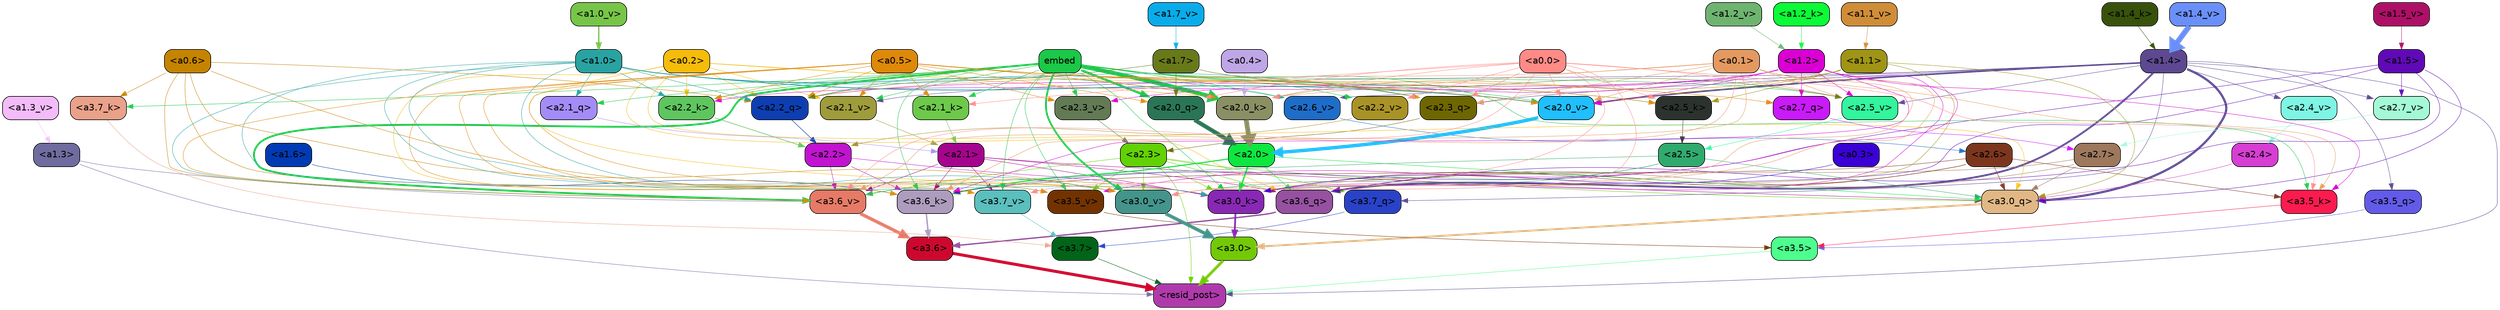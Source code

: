 strict digraph "" {
	graph [bgcolor=transparent,
		layout=dot,
		overlap=false,
		splines=true
	];
	"<a3.7>"	[color=black,
		fillcolor="#016418",
		fontname=Helvetica,
		shape=box,
		style="filled, rounded"];
	"<resid_post>"	[color=black,
		fillcolor="#b03aab",
		fontname=Helvetica,
		shape=box,
		style="filled, rounded"];
	"<a3.7>" -> "<resid_post>"	[color="#016418",
		penwidth=0.6239100098609924];
	"<a3.6>"	[color=black,
		fillcolor="#cd082e",
		fontname=Helvetica,
		shape=box,
		style="filled, rounded"];
	"<a3.6>" -> "<resid_post>"	[color="#cd082e",
		penwidth=4.569062113761902];
	"<a3.5>"	[color=black,
		fillcolor="#4dff8d",
		fontname=Helvetica,
		shape=box,
		style="filled, rounded"];
	"<a3.5>" -> "<resid_post>"	[color="#4dff8d",
		penwidth=0.6];
	"<a3.0>"	[color=black,
		fillcolor="#73c907",
		fontname=Helvetica,
		shape=box,
		style="filled, rounded"];
	"<a3.0>" -> "<resid_post>"	[color="#73c907",
		penwidth=4.283544182777405];
	"<a2.3>"	[color=black,
		fillcolor="#62d204",
		fontname=Helvetica,
		shape=box,
		style="filled, rounded"];
	"<a2.3>" -> "<resid_post>"	[color="#62d204",
		penwidth=0.6];
	"<a3.7_q>"	[color=black,
		fillcolor="#2942c8",
		fontname=Helvetica,
		shape=box,
		style="filled, rounded"];
	"<a2.3>" -> "<a3.7_q>"	[color="#62d204",
		penwidth=0.6];
	"<a3.6_q>"	[color=black,
		fillcolor="#9651a1",
		fontname=Helvetica,
		shape=box,
		style="filled, rounded"];
	"<a2.3>" -> "<a3.6_q>"	[color="#62d204",
		penwidth=0.6];
	"<a3.0_q>"	[color=black,
		fillcolor="#e1b885",
		fontname=Helvetica,
		shape=box,
		style="filled, rounded"];
	"<a2.3>" -> "<a3.0_q>"	[color="#62d204",
		penwidth=0.6];
	"<a3.0_k>"	[color=black,
		fillcolor="#8928b4",
		fontname=Helvetica,
		shape=box,
		style="filled, rounded"];
	"<a2.3>" -> "<a3.0_k>"	[color="#62d204",
		penwidth=0.6];
	"<a3.6_v>"	[color=black,
		fillcolor="#e67a67",
		fontname=Helvetica,
		shape=box,
		style="filled, rounded"];
	"<a2.3>" -> "<a3.6_v>"	[color="#62d204",
		penwidth=0.6];
	"<a3.5_v>"	[color=black,
		fillcolor="#723301",
		fontname=Helvetica,
		shape=box,
		style="filled, rounded"];
	"<a2.3>" -> "<a3.5_v>"	[color="#62d204",
		penwidth=0.6];
	"<a3.0_v>"	[color=black,
		fillcolor="#44948b",
		fontname=Helvetica,
		shape=box,
		style="filled, rounded"];
	"<a2.3>" -> "<a3.0_v>"	[color="#62d204",
		penwidth=0.6];
	"<a1.4>"	[color=black,
		fillcolor="#5d4991",
		fontname=Helvetica,
		shape=box,
		style="filled, rounded"];
	"<a1.4>" -> "<resid_post>"	[color="#5d4991",
		penwidth=0.6];
	"<a1.4>" -> "<a3.7_q>"	[color="#5d4991",
		penwidth=0.6];
	"<a1.4>" -> "<a3.6_q>"	[color="#5d4991",
		penwidth=2.7934007048606873];
	"<a3.5_q>"	[color=black,
		fillcolor="#625bea",
		fontname=Helvetica,
		shape=box,
		style="filled, rounded"];
	"<a1.4>" -> "<a3.5_q>"	[color="#5d4991",
		penwidth=0.6];
	"<a1.4>" -> "<a3.0_q>"	[color="#5d4991",
		penwidth=3.340754985809326];
	"<a2.3_q>"	[color=black,
		fillcolor="#6e6701",
		fontname=Helvetica,
		shape=box,
		style="filled, rounded"];
	"<a1.4>" -> "<a2.3_q>"	[color="#5d4991",
		penwidth=0.6];
	"<a2.7_v>"	[color=black,
		fillcolor="#a3f9d6",
		fontname=Helvetica,
		shape=box,
		style="filled, rounded"];
	"<a1.4>" -> "<a2.7_v>"	[color="#5d4991",
		penwidth=0.6];
	"<a2.6_v>"	[color=black,
		fillcolor="#1e6dc9",
		fontname=Helvetica,
		shape=box,
		style="filled, rounded"];
	"<a1.4>" -> "<a2.6_v>"	[color="#5d4991",
		penwidth=0.6];
	"<a2.5_v>"	[color=black,
		fillcolor="#33f59e",
		fontname=Helvetica,
		shape=box,
		style="filled, rounded"];
	"<a1.4>" -> "<a2.5_v>"	[color="#5d4991",
		penwidth=0.6];
	"<a2.4_v>"	[color=black,
		fillcolor="#7ef5e4",
		fontname=Helvetica,
		shape=box,
		style="filled, rounded"];
	"<a1.4>" -> "<a2.4_v>"	[color="#5d4991",
		penwidth=0.6];
	"<a2.1_v>"	[color=black,
		fillcolor="#9f9c3b",
		fontname=Helvetica,
		shape=box,
		style="filled, rounded"];
	"<a1.4>" -> "<a2.1_v>"	[color="#5d4991",
		penwidth=0.6];
	"<a2.0_v>"	[color=black,
		fillcolor="#20bffd",
		fontname=Helvetica,
		shape=box,
		style="filled, rounded"];
	"<a1.4>" -> "<a2.0_v>"	[color="#5d4991",
		penwidth=2.268759250640869];
	"<a1.3>"	[color=black,
		fillcolor="#706c9f",
		fontname=Helvetica,
		shape=box,
		style="filled, rounded"];
	"<a1.3>" -> "<resid_post>"	[color="#706c9f",
		penwidth=0.6];
	"<a1.3>" -> "<a3.6_v>"	[color="#706c9f",
		penwidth=0.6];
	"<a3.7_q>" -> "<a3.7>"	[color="#2942c8",
		penwidth=0.6];
	"<a3.6_q>" -> "<a3.6>"	[color="#9651a1",
		penwidth=2.0347584784030914];
	"<a3.5_q>" -> "<a3.5>"	[color="#625bea",
		penwidth=0.6];
	"<a3.0_q>" -> "<a3.0>"	[color="#e1b885",
		penwidth=2.8635367155075073];
	"<a3.7_k>"	[color=black,
		fillcolor="#eaa189",
		fontname=Helvetica,
		shape=box,
		style="filled, rounded"];
	"<a3.7_k>" -> "<a3.7>"	[color="#eaa189",
		penwidth=0.6];
	"<a3.6_k>"	[color=black,
		fillcolor="#ae9cbe",
		fontname=Helvetica,
		shape=box,
		style="filled, rounded"];
	"<a3.6_k>" -> "<a3.6>"	[color="#ae9cbe",
		penwidth=2.1760786175727844];
	"<a3.5_k>"	[color=black,
		fillcolor="#fb1b4f",
		fontname=Helvetica,
		shape=box,
		style="filled, rounded"];
	"<a3.5_k>" -> "<a3.5>"	[color="#fb1b4f",
		penwidth=0.6];
	"<a3.0_k>" -> "<a3.0>"	[color="#8928b4",
		penwidth=2.632905662059784];
	"<a3.7_v>"	[color=black,
		fillcolor="#5bbfbd",
		fontname=Helvetica,
		shape=box,
		style="filled, rounded"];
	"<a3.7_v>" -> "<a3.7>"	[color="#5bbfbd",
		penwidth=0.6];
	"<a3.6_v>" -> "<a3.6>"	[color="#e67a67",
		penwidth=4.981305837631226];
	"<a3.5_v>" -> "<a3.5>"	[color="#723301",
		penwidth=0.6];
	"<a3.0_v>" -> "<a3.0>"	[color="#44948b",
		penwidth=5.168330669403076];
	"<a2.7>"	[color=black,
		fillcolor="#9d785d",
		fontname=Helvetica,
		shape=box,
		style="filled, rounded"];
	"<a2.7>" -> "<a3.6_q>"	[color="#9d785d",
		penwidth=0.6];
	"<a2.7>" -> "<a3.0_q>"	[color="#9d785d",
		penwidth=0.6];
	"<a2.7>" -> "<a3.0_k>"	[color="#9d785d",
		penwidth=0.6];
	"<a2.6>"	[color=black,
		fillcolor="#7d361e",
		fontname=Helvetica,
		shape=box,
		style="filled, rounded"];
	"<a2.6>" -> "<a3.6_q>"	[color="#7d361e",
		penwidth=0.6];
	"<a2.6>" -> "<a3.0_q>"	[color="#7d361e",
		penwidth=0.6];
	"<a2.6>" -> "<a3.6_k>"	[color="#7d361e",
		penwidth=0.6];
	"<a2.6>" -> "<a3.5_k>"	[color="#7d361e",
		penwidth=0.6];
	"<a2.6>" -> "<a3.0_k>"	[color="#7d361e",
		penwidth=0.6];
	"<a2.1>"	[color=black,
		fillcolor="#a5058e",
		fontname=Helvetica,
		shape=box,
		style="filled, rounded"];
	"<a2.1>" -> "<a3.6_q>"	[color="#a5058e",
		penwidth=0.6];
	"<a2.1>" -> "<a3.0_q>"	[color="#a5058e",
		penwidth=0.6];
	"<a2.1>" -> "<a3.6_k>"	[color="#a5058e",
		penwidth=0.6];
	"<a2.1>" -> "<a3.0_k>"	[color="#a5058e",
		penwidth=0.6];
	"<a2.1>" -> "<a3.7_v>"	[color="#a5058e",
		penwidth=0.6];
	"<a2.1>" -> "<a3.6_v>"	[color="#a5058e",
		penwidth=0.6];
	"<a2.0>"	[color=black,
		fillcolor="#0de740",
		fontname=Helvetica,
		shape=box,
		style="filled, rounded"];
	"<a2.0>" -> "<a3.6_q>"	[color="#0de740",
		penwidth=0.6];
	"<a2.0>" -> "<a3.0_q>"	[color="#0de740",
		penwidth=0.6];
	"<a2.0>" -> "<a3.6_k>"	[color="#0de740",
		penwidth=1.6382827460765839];
	"<a2.0>" -> "<a3.0_k>"	[color="#0de740",
		penwidth=2.161143198609352];
	"<a1.5>"	[color=black,
		fillcolor="#6009b7",
		fontname=Helvetica,
		shape=box,
		style="filled, rounded"];
	"<a1.5>" -> "<a3.6_q>"	[color="#6009b7",
		penwidth=0.6];
	"<a1.5>" -> "<a3.0_q>"	[color="#6009b7",
		penwidth=0.6];
	"<a1.5>" -> "<a3.6_k>"	[color="#6009b7",
		penwidth=0.6];
	"<a1.5>" -> "<a3.0_k>"	[color="#6009b7",
		penwidth=0.6];
	"<a1.5>" -> "<a2.7_v>"	[color="#6009b7",
		penwidth=0.6];
	"<a0.2>"	[color=black,
		fillcolor="#f5bc0b",
		fontname=Helvetica,
		shape=box,
		style="filled, rounded"];
	"<a0.2>" -> "<a3.6_q>"	[color="#f5bc0b",
		penwidth=0.6];
	"<a0.2>" -> "<a3.0_q>"	[color="#f5bc0b",
		penwidth=0.6];
	"<a0.2>" -> "<a3.6_k>"	[color="#f5bc0b",
		penwidth=0.6];
	"<a0.2>" -> "<a3.0_k>"	[color="#f5bc0b",
		penwidth=0.6];
	"<a2.2_q>"	[color=black,
		fillcolor="#0d3fb3",
		fontname=Helvetica,
		shape=box,
		style="filled, rounded"];
	"<a0.2>" -> "<a2.2_q>"	[color="#f5bc0b",
		penwidth=0.6];
	"<a2.2_k>"	[color=black,
		fillcolor="#5fc65f",
		fontname=Helvetica,
		shape=box,
		style="filled, rounded"];
	"<a0.2>" -> "<a2.2_k>"	[color="#f5bc0b",
		penwidth=0.6];
	"<a2.0_k>"	[color=black,
		fillcolor="#8b8f64",
		fontname=Helvetica,
		shape=box,
		style="filled, rounded"];
	"<a0.2>" -> "<a2.0_k>"	[color="#f5bc0b",
		penwidth=0.6];
	"<a0.2>" -> "<a2.1_v>"	[color="#f5bc0b",
		penwidth=0.6];
	"<a0.2>" -> "<a2.0_v>"	[color="#f5bc0b",
		penwidth=0.6];
	"<a2.5>"	[color=black,
		fillcolor="#30ab6d",
		fontname=Helvetica,
		shape=box,
		style="filled, rounded"];
	"<a2.5>" -> "<a3.0_q>"	[color="#30ab6d",
		penwidth=0.6];
	"<a2.5>" -> "<a3.0_k>"	[color="#30ab6d",
		penwidth=0.6];
	"<a2.5>" -> "<a3.6_v>"	[color="#30ab6d",
		penwidth=0.6];
	"<a2.5>" -> "<a3.0_v>"	[color="#30ab6d",
		penwidth=0.6];
	"<a2.4>"	[color=black,
		fillcolor="#d73ed3",
		fontname=Helvetica,
		shape=box,
		style="filled, rounded"];
	"<a2.4>" -> "<a3.0_q>"	[color="#d73ed3",
		penwidth=0.6];
	"<a1.1>"	[color=black,
		fillcolor="#9f9415",
		fontname=Helvetica,
		shape=box,
		style="filled, rounded"];
	"<a1.1>" -> "<a3.0_q>"	[color="#9f9415",
		penwidth=0.6];
	"<a1.1>" -> "<a3.0_k>"	[color="#9f9415",
		penwidth=0.6];
	"<a2.5_k>"	[color=black,
		fillcolor="#2c332f",
		fontname=Helvetica,
		shape=box,
		style="filled, rounded"];
	"<a1.1>" -> "<a2.5_k>"	[color="#9f9415",
		penwidth=0.6];
	"<a1.1>" -> "<a2.0_k>"	[color="#9f9415",
		penwidth=0.6];
	"<a1.1>" -> "<a2.0_v>"	[color="#9f9415",
		penwidth=0.6];
	"<a0.6>"	[color=black,
		fillcolor="#c58400",
		fontname=Helvetica,
		shape=box,
		style="filled, rounded"];
	"<a0.6>" -> "<a3.7_k>"	[color="#c58400",
		penwidth=0.6];
	"<a0.6>" -> "<a3.6_k>"	[color="#c58400",
		penwidth=0.6];
	"<a0.6>" -> "<a3.0_k>"	[color="#c58400",
		penwidth=0.6];
	"<a0.6>" -> "<a3.6_v>"	[color="#c58400",
		penwidth=0.6];
	"<a0.6>" -> "<a3.0_v>"	[color="#c58400",
		penwidth=0.6];
	"<a0.6>" -> "<a2.2_q>"	[color="#c58400",
		penwidth=0.6];
	embed	[color=black,
		fillcolor="#1bc848",
		fontname=Helvetica,
		shape=box,
		style="filled, rounded"];
	embed -> "<a3.7_k>"	[color="#1bc848",
		penwidth=0.6];
	embed -> "<a3.6_k>"	[color="#1bc848",
		penwidth=0.6];
	embed -> "<a3.5_k>"	[color="#1bc848",
		penwidth=0.6];
	embed -> "<a3.0_k>"	[color="#1bc848",
		penwidth=0.6];
	embed -> "<a3.7_v>"	[color="#1bc848",
		penwidth=0.6];
	embed -> "<a3.6_v>"	[color="#1bc848",
		penwidth=2.7825746536254883];
	embed -> "<a3.5_v>"	[color="#1bc848",
		penwidth=0.6];
	embed -> "<a3.0_v>"	[color="#1bc848",
		penwidth=2.6950180530548096];
	embed -> "<a2.3_q>"	[color="#1bc848",
		penwidth=0.6];
	embed -> "<a2.2_q>"	[color="#1bc848",
		penwidth=0.6];
	"<a2.1_q>"	[color=black,
		fillcolor="#a48cf8",
		fontname=Helvetica,
		shape=box,
		style="filled, rounded"];
	embed -> "<a2.1_q>"	[color="#1bc848",
		penwidth=0.6];
	"<a2.0_q>"	[color=black,
		fillcolor="#2b7557",
		fontname=Helvetica,
		shape=box,
		style="filled, rounded"];
	embed -> "<a2.0_q>"	[color="#1bc848",
		penwidth=3.305941343307495];
	embed -> "<a2.5_k>"	[color="#1bc848",
		penwidth=0.6];
	embed -> "<a2.2_k>"	[color="#1bc848",
		penwidth=0.6698317527770996];
	"<a2.1_k>"	[color=black,
		fillcolor="#6dc94a",
		fontname=Helvetica,
		shape=box,
		style="filled, rounded"];
	embed -> "<a2.1_k>"	[color="#1bc848",
		penwidth=0.6];
	embed -> "<a2.0_k>"	[color="#1bc848",
		penwidth=6.12570995092392];
	embed -> "<a2.6_v>"	[color="#1bc848",
		penwidth=0.6];
	embed -> "<a2.5_v>"	[color="#1bc848",
		penwidth=0.6];
	"<a2.3_v>"	[color=black,
		fillcolor="#637b54",
		fontname=Helvetica,
		shape=box,
		style="filled, rounded"];
	embed -> "<a2.3_v>"	[color="#1bc848",
		penwidth=0.6];
	"<a2.2_v>"	[color=black,
		fillcolor="#aa9326",
		fontname=Helvetica,
		shape=box,
		style="filled, rounded"];
	embed -> "<a2.2_v>"	[color="#1bc848",
		penwidth=0.6];
	embed -> "<a2.1_v>"	[color="#1bc848",
		penwidth=0.6];
	embed -> "<a2.0_v>"	[color="#1bc848",
		penwidth=0.6];
	"<a2.2>"	[color=black,
		fillcolor="#c113d0",
		fontname=Helvetica,
		shape=box,
		style="filled, rounded"];
	"<a2.2>" -> "<a3.6_k>"	[color="#c113d0",
		penwidth=0.6];
	"<a2.2>" -> "<a3.0_k>"	[color="#c113d0",
		penwidth=0.6];
	"<a2.2>" -> "<a3.6_v>"	[color="#c113d0",
		penwidth=0.6];
	"<a1.6>"	[color=black,
		fillcolor="#013bb3",
		fontname=Helvetica,
		shape=box,
		style="filled, rounded"];
	"<a1.6>" -> "<a3.6_k>"	[color="#013bb3",
		penwidth=0.6];
	"<a1.2>"	[color=black,
		fillcolor="#da00d3",
		fontname=Helvetica,
		shape=box,
		style="filled, rounded"];
	"<a1.2>" -> "<a3.6_k>"	[color="#da00d3",
		penwidth=0.6];
	"<a1.2>" -> "<a3.5_k>"	[color="#da00d3",
		penwidth=0.6];
	"<a1.2>" -> "<a3.0_k>"	[color="#da00d3",
		penwidth=0.6];
	"<a1.2>" -> "<a3.5_v>"	[color="#da00d3",
		penwidth=0.6];
	"<a2.7_q>"	[color=black,
		fillcolor="#ca1af9",
		fontname=Helvetica,
		shape=box,
		style="filled, rounded"];
	"<a1.2>" -> "<a2.7_q>"	[color="#da00d3",
		penwidth=0.6];
	"<a1.2>" -> "<a2.2_q>"	[color="#da00d3",
		penwidth=0.6];
	"<a1.2>" -> "<a2.2_k>"	[color="#da00d3",
		penwidth=0.6];
	"<a1.2>" -> "<a2.5_v>"	[color="#da00d3",
		penwidth=0.6];
	"<a1.2>" -> "<a2.3_v>"	[color="#da00d3",
		penwidth=0.6];
	"<a1.2>" -> "<a2.0_v>"	[color="#da00d3",
		penwidth=0.6];
	"<a1.0>"	[color=black,
		fillcolor="#29a3a2",
		fontname=Helvetica,
		shape=box,
		style="filled, rounded"];
	"<a1.0>" -> "<a3.6_k>"	[color="#29a3a2",
		penwidth=0.6];
	"<a1.0>" -> "<a3.0_k>"	[color="#29a3a2",
		penwidth=0.6];
	"<a1.0>" -> "<a3.6_v>"	[color="#29a3a2",
		penwidth=0.6];
	"<a1.0>" -> "<a3.5_v>"	[color="#29a3a2",
		penwidth=0.6];
	"<a1.0>" -> "<a3.0_v>"	[color="#29a3a2",
		penwidth=0.6];
	"<a1.0>" -> "<a2.3_q>"	[color="#29a3a2",
		penwidth=0.6];
	"<a1.0>" -> "<a2.2_q>"	[color="#29a3a2",
		penwidth=0.6];
	"<a1.0>" -> "<a2.1_q>"	[color="#29a3a2",
		penwidth=0.6];
	"<a1.0>" -> "<a2.2_k>"	[color="#29a3a2",
		penwidth=0.6];
	"<a1.0>" -> "<a2.0_k>"	[color="#29a3a2",
		penwidth=0.6];
	"<a1.0>" -> "<a2.6_v>"	[color="#29a3a2",
		penwidth=0.6];
	"<a1.0>" -> "<a2.0_v>"	[color="#29a3a2",
		penwidth=1.2213096618652344];
	"<a0.5>"	[color=black,
		fillcolor="#de8909",
		fontname=Helvetica,
		shape=box,
		style="filled, rounded"];
	"<a0.5>" -> "<a3.6_k>"	[color="#de8909",
		penwidth=0.6];
	"<a0.5>" -> "<a3.7_v>"	[color="#de8909",
		penwidth=0.6];
	"<a0.5>" -> "<a3.6_v>"	[color="#de8909",
		penwidth=0.6];
	"<a0.5>" -> "<a3.5_v>"	[color="#de8909",
		penwidth=0.6];
	"<a0.5>" -> "<a3.0_v>"	[color="#de8909",
		penwidth=0.6];
	"<a0.5>" -> "<a2.7_q>"	[color="#de8909",
		penwidth=0.6];
	"<a0.5>" -> "<a2.3_q>"	[color="#de8909",
		penwidth=0.6];
	"<a0.5>" -> "<a2.2_q>"	[color="#de8909",
		penwidth=0.6];
	"<a0.5>" -> "<a2.0_q>"	[color="#de8909",
		penwidth=0.6];
	"<a0.5>" -> "<a2.5_k>"	[color="#de8909",
		penwidth=0.6];
	"<a0.5>" -> "<a2.2_k>"	[color="#de8909",
		penwidth=0.6];
	"<a0.5>" -> "<a2.1_k>"	[color="#de8909",
		penwidth=0.6];
	"<a0.5>" -> "<a2.0_k>"	[color="#de8909",
		penwidth=0.6900839805603027];
	"<a0.5>" -> "<a2.3_v>"	[color="#de8909",
		penwidth=0.6];
	"<a0.5>" -> "<a2.1_v>"	[color="#de8909",
		penwidth=0.6];
	"<a0.5>" -> "<a2.0_v>"	[color="#de8909",
		penwidth=0.6];
	"<a0.1>"	[color=black,
		fillcolor="#e49960",
		fontname=Helvetica,
		shape=box,
		style="filled, rounded"];
	"<a0.1>" -> "<a3.6_k>"	[color="#e49960",
		penwidth=0.6];
	"<a0.1>" -> "<a3.5_k>"	[color="#e49960",
		penwidth=0.6];
	"<a0.1>" -> "<a3.0_k>"	[color="#e49960",
		penwidth=0.6];
	"<a0.1>" -> "<a3.6_v>"	[color="#e49960",
		penwidth=0.6];
	"<a0.1>" -> "<a3.0_v>"	[color="#e49960",
		penwidth=0.6];
	"<a0.1>" -> "<a2.3_q>"	[color="#e49960",
		penwidth=0.6];
	"<a0.1>" -> "<a2.2_q>"	[color="#e49960",
		penwidth=0.6];
	"<a0.1>" -> "<a2.0_k>"	[color="#e49960",
		penwidth=0.6];
	"<a0.1>" -> "<a2.5_v>"	[color="#e49960",
		penwidth=0.6];
	"<a0.1>" -> "<a2.0_v>"	[color="#e49960",
		penwidth=0.6];
	"<a0.0>"	[color=black,
		fillcolor="#ff8a86",
		fontname=Helvetica,
		shape=box,
		style="filled, rounded"];
	"<a0.0>" -> "<a3.5_k>"	[color="#ff8a86",
		penwidth=0.6];
	"<a0.0>" -> "<a3.7_v>"	[color="#ff8a86",
		penwidth=0.6];
	"<a0.0>" -> "<a3.6_v>"	[color="#ff8a86",
		penwidth=0.6];
	"<a0.0>" -> "<a3.0_v>"	[color="#ff8a86",
		penwidth=0.6];
	"<a0.0>" -> "<a2.3_q>"	[color="#ff8a86",
		penwidth=0.6];
	"<a0.0>" -> "<a2.0_q>"	[color="#ff8a86",
		penwidth=0.6];
	"<a0.0>" -> "<a2.5_k>"	[color="#ff8a86",
		penwidth=0.6];
	"<a0.0>" -> "<a2.1_k>"	[color="#ff8a86",
		penwidth=0.6];
	"<a0.0>" -> "<a2.0_k>"	[color="#ff8a86",
		penwidth=0.6];
	"<a0.0>" -> "<a2.5_v>"	[color="#ff8a86",
		penwidth=0.6];
	"<a0.0>" -> "<a2.2_v>"	[color="#ff8a86",
		penwidth=0.6];
	"<a0.0>" -> "<a2.0_v>"	[color="#ff8a86",
		penwidth=0.6];
	"<a0.3>"	[color=black,
		fillcolor="#3a02d5",
		fontname=Helvetica,
		shape=box,
		style="filled, rounded"];
	"<a0.3>" -> "<a3.0_k>"	[color="#3a02d5",
		penwidth=0.6];
	"<a2.7_q>" -> "<a2.7>"	[color="#ca1af9",
		penwidth=0.6];
	"<a2.3_q>" -> "<a2.3>"	[color="#6e6701",
		penwidth=0.6];
	"<a2.2_q>" -> "<a2.2>"	[color="#0d3fb3",
		penwidth=0.7553567886352539];
	"<a2.1_q>" -> "<a2.1>"	[color="#a48cf8",
		penwidth=0.6];
	"<a2.0_q>" -> "<a2.0>"	[color="#2b7557",
		penwidth=6.256794691085815];
	"<a2.5_k>" -> "<a2.5>"	[color="#2c332f",
		penwidth=0.6];
	"<a2.2_k>" -> "<a2.2>"	[color="#5fc65f",
		penwidth=0.8854708671569824];
	"<a2.1_k>" -> "<a2.1>"	[color="#6dc94a",
		penwidth=0.6];
	"<a2.0_k>" -> "<a2.0>"	[color="#8b8f64",
		penwidth=7.231504917144775];
	"<a2.7_v>" -> "<a2.7>"	[color="#a3f9d6",
		penwidth=0.6];
	"<a2.6_v>" -> "<a2.6>"	[color="#1e6dc9",
		penwidth=0.6];
	"<a2.5_v>" -> "<a2.5>"	[color="#33f59e",
		penwidth=0.6];
	"<a2.4_v>" -> "<a2.4>"	[color="#7ef5e4",
		penwidth=0.6];
	"<a2.3_v>" -> "<a2.3>"	[color="#637b54",
		penwidth=0.6];
	"<a2.2_v>" -> "<a2.2>"	[color="#aa9326",
		penwidth=0.6];
	"<a2.1_v>" -> "<a2.1>"	[color="#9f9c3b",
		penwidth=0.6];
	"<a2.0_v>" -> "<a2.0>"	[color="#20bffd",
		penwidth=5.231471925973892];
	"<a1.7>"	[color=black,
		fillcolor="#68791a",
		fontname=Helvetica,
		shape=box,
		style="filled, rounded"];
	"<a1.7>" -> "<a2.2_q>"	[color="#68791a",
		penwidth=0.6];
	"<a1.7>" -> "<a2.0_q>"	[color="#68791a",
		penwidth=0.6];
	"<a1.7>" -> "<a2.5_v>"	[color="#68791a",
		penwidth=0.6];
	"<a0.4>"	[color=black,
		fillcolor="#bfa6e6",
		fontname=Helvetica,
		shape=box,
		style="filled, rounded"];
	"<a0.4>" -> "<a2.0_k>"	[color="#bfa6e6",
		penwidth=0.6];
	"<a1.4_k>"	[color=black,
		fillcolor="#38510b",
		fontname=Helvetica,
		shape=box,
		style="filled, rounded"];
	"<a1.4_k>" -> "<a1.4>"	[color="#38510b",
		penwidth=0.6];
	"<a1.2_k>"	[color=black,
		fillcolor="#0cfa37",
		fontname=Helvetica,
		shape=box,
		style="filled, rounded"];
	"<a1.2_k>" -> "<a1.2>"	[color="#0cfa37",
		penwidth=0.6];
	"<a1.7_v>"	[color=black,
		fillcolor="#09acea",
		fontname=Helvetica,
		shape=box,
		style="filled, rounded"];
	"<a1.7_v>" -> "<a1.7>"	[color="#09acea",
		penwidth=0.6];
	"<a1.5_v>"	[color=black,
		fillcolor="#ad1066",
		fontname=Helvetica,
		shape=box,
		style="filled, rounded"];
	"<a1.5_v>" -> "<a1.5>"	[color="#ad1066",
		penwidth=0.6];
	"<a1.4_v>"	[color=black,
		fillcolor="#6a8ff9",
		fontname=Helvetica,
		shape=box,
		style="filled, rounded"];
	"<a1.4_v>" -> "<a1.4>"	[color="#6a8ff9",
		penwidth=8.36684274673462];
	"<a1.3_v>"	[color=black,
		fillcolor="#f4bbf9",
		fontname=Helvetica,
		shape=box,
		style="filled, rounded"];
	"<a1.3_v>" -> "<a1.3>"	[color="#f4bbf9",
		penwidth=0.6];
	"<a1.2_v>"	[color=black,
		fillcolor="#6eb470",
		fontname=Helvetica,
		shape=box,
		style="filled, rounded"];
	"<a1.2_v>" -> "<a1.2>"	[color="#6eb470",
		penwidth=0.6];
	"<a1.1_v>"	[color=black,
		fillcolor="#d08d38",
		fontname=Helvetica,
		shape=box,
		style="filled, rounded"];
	"<a1.1_v>" -> "<a1.1>"	[color="#d08d38",
		penwidth=0.6];
	"<a1.0_v>"	[color=black,
		fillcolor="#77c548",
		fontname=Helvetica,
		shape=box,
		style="filled, rounded"];
	"<a1.0_v>" -> "<a1.0>"	[color="#77c548",
		penwidth=1.9665732383728027];
}
